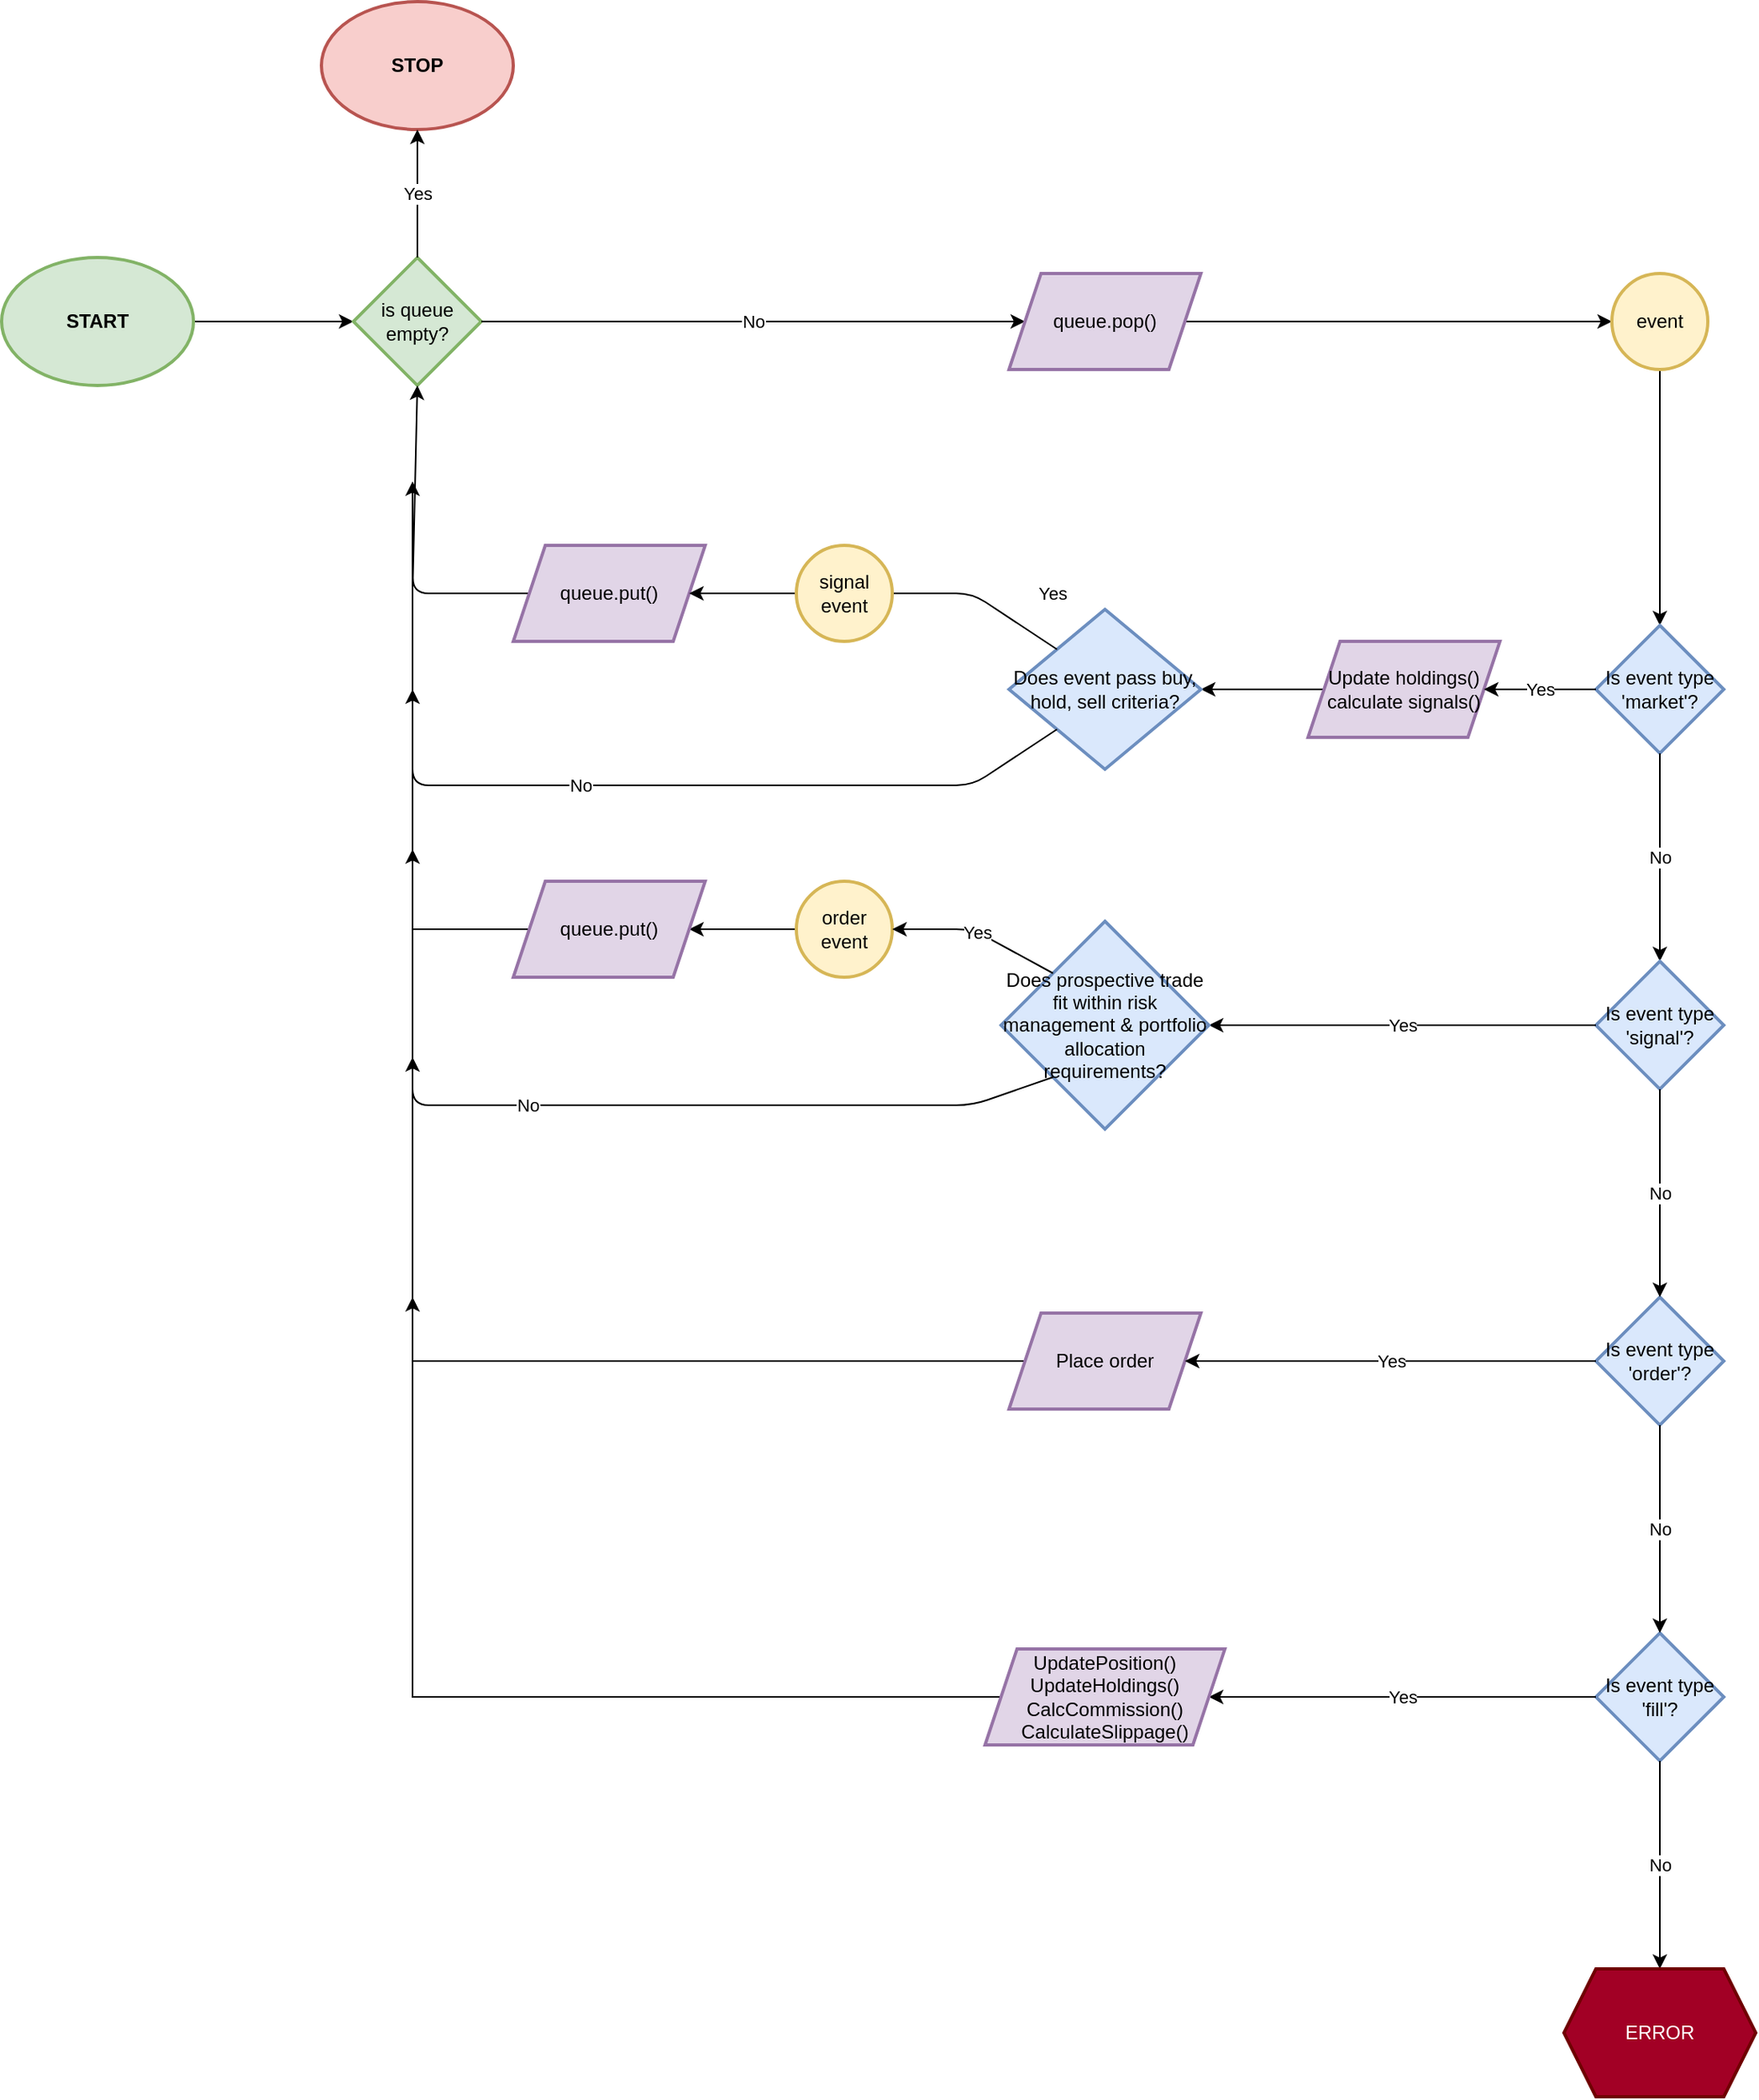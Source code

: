 <mxfile version="14.9.6" type="device"><diagram id="9y8dL75hwCQ9DyZCIXWn" name="Page-1"><mxGraphModel dx="730" dy="1367" grid="1" gridSize="10" guides="1" tooltips="1" connect="1" arrows="1" fold="1" page="1" pageScale="1" pageWidth="850" pageHeight="1100" math="0" shadow="0"><root><mxCell id="0"/><mxCell id="1" parent="0"/><mxCell id="i7H0EtjIDjujisRR2eZE-1" value="" style="edgeStyle=orthogonalEdgeStyle;rounded=0;orthogonalLoop=1;jettySize=auto;html=1;" edge="1" parent="1" source="i7H0EtjIDjujisRR2eZE-2" target="i7H0EtjIDjujisRR2eZE-3"><mxGeometry relative="1" as="geometry"/></mxCell><mxCell id="i7H0EtjIDjujisRR2eZE-2" value="&lt;b&gt;START&lt;/b&gt;&lt;span style=&quot;color: rgba(0 , 0 , 0 , 0) ; font-family: monospace ; font-size: 0px&quot;&gt;%3CmxGraphModel%3E%3Croot%3E%3CmxCell%20id%3D%220%22%2F%3E%3CmxCell%20id%3D%221%22%20parent%3D%220%22%2F%3E%3CmxCell%20id%3D%222%22%20value%3D%22%22%20style%3D%22ellipse%3BwhiteSpace%3Dwrap%3Bhtml%3D1%3BstrokeWidth%3D2%3B%22%20vertex%3D%221%22%20parent%3D%221%22%3E%3CmxGeometry%20x%3D%22350%22%20y%3D%22370%22%20width%3D%22120%22%20height%3D%2280%22%20as%3D%22geometry%22%2F%3E%3C%2FmxCell%3E%3C%2Froot%3E%3C%2FmxGraphModel%3E&lt;/span&gt;&lt;span style=&quot;color: rgba(0 , 0 , 0 , 0) ; font-family: monospace ; font-size: 0px&quot;&gt;%3CmxGraphModel%3E%3Croot%3E%3CmxCell%20id%3D%220%22%2F%3E%3CmxCell%20id%3D%221%22%20parent%3D%220%22%2F%3E%3CmxCell%20id%3D%222%22%20value%3D%22%22%20style%3D%22ellipse%3BwhiteSpace%3Dwrap%3Bhtml%3D1%3BstrokeWidth%3D2%3B%22%20vertex%3D%221%22%20parent%3D%221%22%3E%3CmxGeometry%20x%3D%22350%22%20y%3D%22370%22%20width%3D%22120%22%20height%3D%2280%22%20as%3D%22geometry%22%2F%3E%3C%2FmxCell%3E%3C%2Froot%3E%3C%2FmxGraphModel%3E&lt;/span&gt;" style="ellipse;whiteSpace=wrap;html=1;strokeWidth=2;fillColor=#d5e8d4;strokeColor=#82b366;" vertex="1" parent="1"><mxGeometry x="1070" y="530" width="120" height="80" as="geometry"/></mxCell><mxCell id="i7H0EtjIDjujisRR2eZE-3" value="is queue empty?" style="rhombus;whiteSpace=wrap;html=1;strokeColor=#82b366;strokeWidth=2;fillColor=#d5e8d4;" vertex="1" parent="1"><mxGeometry x="1290" y="530" width="80" height="80" as="geometry"/></mxCell><mxCell id="i7H0EtjIDjujisRR2eZE-4" value="&lt;b&gt;STOP&lt;/b&gt;" style="ellipse;whiteSpace=wrap;html=1;strokeColor=#b85450;strokeWidth=2;fillColor=#f8cecc;" vertex="1" parent="1"><mxGeometry x="1270" y="370" width="120" height="80" as="geometry"/></mxCell><mxCell id="i7H0EtjIDjujisRR2eZE-5" value="" style="endArrow=classic;html=1;entryX=0.5;entryY=1;entryDx=0;entryDy=0;exitX=0.5;exitY=0;exitDx=0;exitDy=0;" edge="1" parent="1" source="i7H0EtjIDjujisRR2eZE-3" target="i7H0EtjIDjujisRR2eZE-4"><mxGeometry relative="1" as="geometry"><mxPoint x="1330" y="510" as="sourcePoint"/><mxPoint x="1397" y="750" as="targetPoint"/></mxGeometry></mxCell><mxCell id="i7H0EtjIDjujisRR2eZE-6" value="Yes" style="edgeLabel;resizable=0;html=1;align=center;verticalAlign=middle;" connectable="0" vertex="1" parent="i7H0EtjIDjujisRR2eZE-5"><mxGeometry relative="1" as="geometry"/></mxCell><mxCell id="i7H0EtjIDjujisRR2eZE-7" value="" style="endArrow=classic;html=1;exitX=1;exitY=0.5;exitDx=0;exitDy=0;entryX=0;entryY=0.5;entryDx=0;entryDy=0;" edge="1" parent="1" source="i7H0EtjIDjujisRR2eZE-3" target="i7H0EtjIDjujisRR2eZE-10"><mxGeometry relative="1" as="geometry"><mxPoint x="1297" y="750" as="sourcePoint"/><mxPoint x="1397" y="750" as="targetPoint"/></mxGeometry></mxCell><mxCell id="i7H0EtjIDjujisRR2eZE-8" value="No" style="edgeLabel;resizable=0;html=1;align=center;verticalAlign=middle;" connectable="0" vertex="1" parent="i7H0EtjIDjujisRR2eZE-7"><mxGeometry relative="1" as="geometry"/></mxCell><mxCell id="i7H0EtjIDjujisRR2eZE-9" value="" style="edgeStyle=orthogonalEdgeStyle;rounded=0;orthogonalLoop=1;jettySize=auto;html=1;" edge="1" parent="1" source="i7H0EtjIDjujisRR2eZE-10" target="i7H0EtjIDjujisRR2eZE-12"><mxGeometry relative="1" as="geometry"/></mxCell><mxCell id="i7H0EtjIDjujisRR2eZE-10" value="queue.pop()" style="shape=parallelogram;perimeter=parallelogramPerimeter;whiteSpace=wrap;html=1;fixedSize=1;strokeWidth=2;fillColor=#e1d5e7;strokeColor=#9673a6;" vertex="1" parent="1"><mxGeometry x="1700" y="540" width="120" height="60" as="geometry"/></mxCell><mxCell id="i7H0EtjIDjujisRR2eZE-11" value="" style="edgeStyle=orthogonalEdgeStyle;rounded=0;orthogonalLoop=1;jettySize=auto;html=1;" edge="1" parent="1" source="i7H0EtjIDjujisRR2eZE-12" target="i7H0EtjIDjujisRR2eZE-13"><mxGeometry relative="1" as="geometry"/></mxCell><mxCell id="i7H0EtjIDjujisRR2eZE-12" value="event" style="ellipse;whiteSpace=wrap;html=1;strokeColor=#d6b656;strokeWidth=2;fillColor=#fff2cc;" vertex="1" parent="1"><mxGeometry x="2077" y="540" width="60" height="60" as="geometry"/></mxCell><mxCell id="i7H0EtjIDjujisRR2eZE-13" value="Is event type 'market'?" style="rhombus;whiteSpace=wrap;html=1;strokeColor=#6c8ebf;strokeWidth=2;fillColor=#dae8fc;" vertex="1" parent="1"><mxGeometry x="2067" y="760" width="80" height="80" as="geometry"/></mxCell><mxCell id="i7H0EtjIDjujisRR2eZE-14" value="" style="edgeStyle=orthogonalEdgeStyle;rounded=0;orthogonalLoop=1;jettySize=auto;html=1;" edge="1" parent="1" source="i7H0EtjIDjujisRR2eZE-15" target="i7H0EtjIDjujisRR2eZE-16"><mxGeometry relative="1" as="geometry"/></mxCell><mxCell id="i7H0EtjIDjujisRR2eZE-15" value="Update holdings()&lt;br&gt;calculate signals()" style="shape=parallelogram;perimeter=parallelogramPerimeter;whiteSpace=wrap;html=1;fixedSize=1;strokeColor=#9673a6;strokeWidth=2;fillColor=#e1d5e7;" vertex="1" parent="1"><mxGeometry x="1887" y="770" width="120" height="60" as="geometry"/></mxCell><mxCell id="i7H0EtjIDjujisRR2eZE-16" value="Does event pass buy, hold, sell criteria?" style="rhombus;whiteSpace=wrap;html=1;strokeColor=#6c8ebf;strokeWidth=2;fillColor=#dae8fc;" vertex="1" parent="1"><mxGeometry x="1700" y="750" width="120" height="100" as="geometry"/></mxCell><mxCell id="i7H0EtjIDjujisRR2eZE-17" value="" style="endArrow=classic;html=1;exitX=0;exitY=0.5;exitDx=0;exitDy=0;entryX=0.5;entryY=1;entryDx=0;entryDy=0;" edge="1" parent="1" source="i7H0EtjIDjujisRR2eZE-20" target="i7H0EtjIDjujisRR2eZE-3"><mxGeometry relative="1" as="geometry"><mxPoint x="1437" y="720" as="sourcePoint"/><mxPoint x="1087" y="740" as="targetPoint"/><Array as="points"><mxPoint x="1327" y="740"/></Array></mxGeometry></mxCell><mxCell id="i7H0EtjIDjujisRR2eZE-18" value="" style="endArrow=classic;html=1;exitX=0;exitY=1;exitDx=0;exitDy=0;" edge="1" parent="1" source="i7H0EtjIDjujisRR2eZE-16"><mxGeometry relative="1" as="geometry"><mxPoint x="1687" y="760" as="sourcePoint"/><mxPoint x="1327" y="670" as="targetPoint"/><Array as="points"><mxPoint x="1677" y="860"/><mxPoint x="1327" y="860"/></Array></mxGeometry></mxCell><mxCell id="i7H0EtjIDjujisRR2eZE-19" value="No" style="edgeLabel;resizable=0;html=1;align=center;verticalAlign=middle;" connectable="0" vertex="1" parent="i7H0EtjIDjujisRR2eZE-18"><mxGeometry relative="1" as="geometry"><mxPoint x="-7" as="offset"/></mxGeometry></mxCell><mxCell id="i7H0EtjIDjujisRR2eZE-20" value="queue.put()" style="shape=parallelogram;perimeter=parallelogramPerimeter;whiteSpace=wrap;html=1;fixedSize=1;strokeWidth=2;fillColor=#e1d5e7;strokeColor=#9673a6;" vertex="1" parent="1"><mxGeometry x="1390" y="710" width="120" height="60" as="geometry"/></mxCell><mxCell id="i7H0EtjIDjujisRR2eZE-21" value="" style="endArrow=classic;html=1;exitX=0;exitY=0;exitDx=0;exitDy=0;entryX=1;entryY=0.5;entryDx=0;entryDy=0;" edge="1" parent="1" source="i7H0EtjIDjujisRR2eZE-16" target="i7H0EtjIDjujisRR2eZE-20"><mxGeometry relative="1" as="geometry"><mxPoint x="1580" y="775" as="sourcePoint"/><mxPoint x="1087" y="740" as="targetPoint"/><Array as="points"><mxPoint x="1677" y="740"/></Array></mxGeometry></mxCell><mxCell id="i7H0EtjIDjujisRR2eZE-22" value="Yes" style="edgeLabel;resizable=0;html=1;align=center;verticalAlign=middle;" connectable="0" vertex="1" parent="i7H0EtjIDjujisRR2eZE-21"><mxGeometry relative="1" as="geometry"><mxPoint x="107.07" as="offset"/></mxGeometry></mxCell><mxCell id="i7H0EtjIDjujisRR2eZE-23" value="signal&lt;br&gt;event" style="ellipse;whiteSpace=wrap;html=1;strokeColor=#d6b656;strokeWidth=2;fillColor=#fff2cc;" vertex="1" parent="1"><mxGeometry x="1567" y="710" width="60" height="60" as="geometry"/></mxCell><mxCell id="i7H0EtjIDjujisRR2eZE-24" value="" style="endArrow=classic;html=1;exitX=0;exitY=0.5;exitDx=0;exitDy=0;entryX=1;entryY=0.5;entryDx=0;entryDy=0;" edge="1" parent="1" source="i7H0EtjIDjujisRR2eZE-13" target="i7H0EtjIDjujisRR2eZE-15"><mxGeometry relative="1" as="geometry"><mxPoint x="1937" y="820" as="sourcePoint"/><mxPoint x="2037" y="820" as="targetPoint"/></mxGeometry></mxCell><mxCell id="i7H0EtjIDjujisRR2eZE-25" value="Yes" style="edgeLabel;resizable=0;html=1;align=center;verticalAlign=middle;" connectable="0" vertex="1" parent="i7H0EtjIDjujisRR2eZE-24"><mxGeometry relative="1" as="geometry"/></mxCell><mxCell id="i7H0EtjIDjujisRR2eZE-26" value="" style="endArrow=classic;html=1;exitX=0.5;exitY=1;exitDx=0;exitDy=0;entryX=0.5;entryY=0;entryDx=0;entryDy=0;" edge="1" parent="1" source="i7H0EtjIDjujisRR2eZE-13" target="i7H0EtjIDjujisRR2eZE-28"><mxGeometry relative="1" as="geometry"><mxPoint x="1977" y="820" as="sourcePoint"/><mxPoint x="2107" y="880" as="targetPoint"/></mxGeometry></mxCell><mxCell id="i7H0EtjIDjujisRR2eZE-27" value="No" style="edgeLabel;resizable=0;html=1;align=center;verticalAlign=middle;" connectable="0" vertex="1" parent="i7H0EtjIDjujisRR2eZE-26"><mxGeometry relative="1" as="geometry"/></mxCell><mxCell id="i7H0EtjIDjujisRR2eZE-28" value="Is event type 'signal'?" style="rhombus;whiteSpace=wrap;html=1;strokeColor=#6c8ebf;strokeWidth=2;fillColor=#dae8fc;" vertex="1" parent="1"><mxGeometry x="2067" y="970" width="80" height="80" as="geometry"/></mxCell><mxCell id="i7H0EtjIDjujisRR2eZE-29" value="Is event type 'order'?" style="rhombus;whiteSpace=wrap;html=1;strokeColor=#6c8ebf;strokeWidth=2;fillColor=#dae8fc;" vertex="1" parent="1"><mxGeometry x="2067" y="1180" width="80" height="80" as="geometry"/></mxCell><mxCell id="i7H0EtjIDjujisRR2eZE-30" value="Is event type 'fill'?" style="rhombus;whiteSpace=wrap;html=1;strokeColor=#6c8ebf;strokeWidth=2;fillColor=#dae8fc;" vertex="1" parent="1"><mxGeometry x="2067" y="1390" width="80" height="80" as="geometry"/></mxCell><mxCell id="i7H0EtjIDjujisRR2eZE-31" value="" style="endArrow=classic;html=1;exitX=0.5;exitY=1;exitDx=0;exitDy=0;entryX=0.5;entryY=0;entryDx=0;entryDy=0;" edge="1" parent="1" source="i7H0EtjIDjujisRR2eZE-28" target="i7H0EtjIDjujisRR2eZE-29"><mxGeometry relative="1" as="geometry"><mxPoint x="2137" y="1070" as="sourcePoint"/><mxPoint x="2097" y="1090" as="targetPoint"/></mxGeometry></mxCell><mxCell id="i7H0EtjIDjujisRR2eZE-32" value="No" style="edgeLabel;resizable=0;html=1;align=center;verticalAlign=middle;" connectable="0" vertex="1" parent="i7H0EtjIDjujisRR2eZE-31"><mxGeometry relative="1" as="geometry"/></mxCell><mxCell id="i7H0EtjIDjujisRR2eZE-33" value="" style="endArrow=classic;html=1;exitX=0.5;exitY=1;exitDx=0;exitDy=0;entryX=0.5;entryY=0;entryDx=0;entryDy=0;" edge="1" parent="1" source="i7H0EtjIDjujisRR2eZE-29" target="i7H0EtjIDjujisRR2eZE-30"><mxGeometry relative="1" as="geometry"><mxPoint x="2167" y="1320" as="sourcePoint"/><mxPoint x="2167" y="1380" as="targetPoint"/></mxGeometry></mxCell><mxCell id="i7H0EtjIDjujisRR2eZE-34" value="No" style="edgeLabel;resizable=0;html=1;align=center;verticalAlign=middle;" connectable="0" vertex="1" parent="i7H0EtjIDjujisRR2eZE-33"><mxGeometry relative="1" as="geometry"/></mxCell><mxCell id="i7H0EtjIDjujisRR2eZE-35" value="" style="endArrow=classic;html=1;entryX=0.5;entryY=0;entryDx=0;entryDy=0;exitX=0.5;exitY=1;exitDx=0;exitDy=0;" edge="1" parent="1" source="i7H0EtjIDjujisRR2eZE-30" target="i7H0EtjIDjujisRR2eZE-37"><mxGeometry relative="1" as="geometry"><mxPoint x="2117" y="1490" as="sourcePoint"/><mxPoint x="2106.58" y="1530" as="targetPoint"/></mxGeometry></mxCell><mxCell id="i7H0EtjIDjujisRR2eZE-36" value="No" style="edgeLabel;resizable=0;html=1;align=center;verticalAlign=middle;" connectable="0" vertex="1" parent="i7H0EtjIDjujisRR2eZE-35"><mxGeometry relative="1" as="geometry"/></mxCell><mxCell id="i7H0EtjIDjujisRR2eZE-37" value="ERROR" style="shape=hexagon;perimeter=hexagonPerimeter2;whiteSpace=wrap;html=1;fixedSize=1;strokeWidth=2;fillColor=#a20025;strokeColor=#6F0000;fontColor=#ffffff;" vertex="1" parent="1"><mxGeometry x="2047" y="1600" width="120" height="80" as="geometry"/></mxCell><mxCell id="i7H0EtjIDjujisRR2eZE-38" value="" style="endArrow=classic;html=1;exitX=0;exitY=0.5;exitDx=0;exitDy=0;entryX=1;entryY=0.5;entryDx=0;entryDy=0;" edge="1" parent="1" source="i7H0EtjIDjujisRR2eZE-28" target="i7H0EtjIDjujisRR2eZE-40"><mxGeometry relative="1" as="geometry"><mxPoint x="2037" y="810" as="sourcePoint"/><mxPoint x="1977" y="1010" as="targetPoint"/></mxGeometry></mxCell><mxCell id="i7H0EtjIDjujisRR2eZE-39" value="Yes" style="edgeLabel;resizable=0;html=1;align=center;verticalAlign=middle;" connectable="0" vertex="1" parent="i7H0EtjIDjujisRR2eZE-38"><mxGeometry relative="1" as="geometry"/></mxCell><mxCell id="i7H0EtjIDjujisRR2eZE-40" value="&lt;span&gt;Does prospective trade fit within risk management &amp;amp; portfolio allocation requirements?&lt;/span&gt;" style="rhombus;whiteSpace=wrap;html=1;strokeWidth=2;fillColor=#dae8fc;strokeColor=#6c8ebf;" vertex="1" parent="1"><mxGeometry x="1695" y="945" width="130" height="130" as="geometry"/></mxCell><mxCell id="i7H0EtjIDjujisRR2eZE-41" value="" style="endArrow=classic;html=1;exitX=0;exitY=1;exitDx=0;exitDy=0;" edge="1" parent="1" source="i7H0EtjIDjujisRR2eZE-40"><mxGeometry relative="1" as="geometry"><mxPoint x="1477" y="1020" as="sourcePoint"/><mxPoint x="1327" y="800" as="targetPoint"/><Array as="points"><mxPoint x="1677" y="1060"/><mxPoint x="1327" y="1060"/></Array></mxGeometry></mxCell><mxCell id="i7H0EtjIDjujisRR2eZE-42" value="No" style="edgeLabel;resizable=0;html=1;align=center;verticalAlign=middle;" connectable="0" vertex="1" parent="i7H0EtjIDjujisRR2eZE-41"><mxGeometry relative="1" as="geometry"/></mxCell><mxCell id="i7H0EtjIDjujisRR2eZE-43" value="" style="endArrow=classic;html=1;exitX=0;exitY=0.5;exitDx=0;exitDy=0;entryX=1;entryY=0.5;entryDx=0;entryDy=0;" edge="1" parent="1" source="i7H0EtjIDjujisRR2eZE-46" target="i7H0EtjIDjujisRR2eZE-45"><mxGeometry relative="1" as="geometry"><mxPoint x="1832.5" y="1052.5" as="sourcePoint"/><mxPoint x="1557" y="950" as="targetPoint"/></mxGeometry></mxCell><mxCell id="i7H0EtjIDjujisRR2eZE-44" value="" style="edgeStyle=orthogonalEdgeStyle;rounded=0;orthogonalLoop=1;jettySize=auto;html=1;" edge="1" parent="1" source="i7H0EtjIDjujisRR2eZE-45"><mxGeometry relative="1" as="geometry"><mxPoint x="1327" y="900" as="targetPoint"/><Array as="points"><mxPoint x="1327" y="950"/></Array></mxGeometry></mxCell><mxCell id="i7H0EtjIDjujisRR2eZE-45" value="queue.put()" style="shape=parallelogram;perimeter=parallelogramPerimeter;whiteSpace=wrap;html=1;fixedSize=1;strokeWidth=2;fillColor=#e1d5e7;strokeColor=#9673a6;" vertex="1" parent="1"><mxGeometry x="1390" y="920" width="120" height="60" as="geometry"/></mxCell><mxCell id="i7H0EtjIDjujisRR2eZE-46" value="order&lt;br&gt;event" style="ellipse;whiteSpace=wrap;html=1;strokeColor=#d6b656;strokeWidth=2;fillColor=#fff2cc;" vertex="1" parent="1"><mxGeometry x="1567" y="920" width="60" height="60" as="geometry"/></mxCell><mxCell id="i7H0EtjIDjujisRR2eZE-47" value="" style="endArrow=classic;html=1;exitX=0;exitY=0;exitDx=0;exitDy=0;" edge="1" parent="1" source="i7H0EtjIDjujisRR2eZE-40" target="i7H0EtjIDjujisRR2eZE-46"><mxGeometry relative="1" as="geometry"><mxPoint x="1852.5" y="977.5" as="sourcePoint"/><mxPoint x="1587" y="950" as="targetPoint"/><Array as="points"><mxPoint x="1677" y="950"/></Array></mxGeometry></mxCell><mxCell id="i7H0EtjIDjujisRR2eZE-48" value="Yes" style="edgeLabel;resizable=0;html=1;align=center;verticalAlign=middle;" connectable="0" vertex="1" parent="i7H0EtjIDjujisRR2eZE-47"><mxGeometry relative="1" as="geometry"/></mxCell><mxCell id="i7H0EtjIDjujisRR2eZE-49" value="" style="edgeStyle=orthogonalEdgeStyle;rounded=0;orthogonalLoop=1;jettySize=auto;html=1;" edge="1" parent="1" source="i7H0EtjIDjujisRR2eZE-50"><mxGeometry relative="1" as="geometry"><mxPoint x="1327" y="1030" as="targetPoint"/><Array as="points"><mxPoint x="1327" y="1220"/></Array></mxGeometry></mxCell><mxCell id="i7H0EtjIDjujisRR2eZE-50" value="Place order" style="shape=parallelogram;perimeter=parallelogramPerimeter;whiteSpace=wrap;html=1;fixedSize=1;strokeColor=#9673a6;strokeWidth=2;fillColor=#e1d5e7;" vertex="1" parent="1"><mxGeometry x="1700" y="1190" width="120" height="60" as="geometry"/></mxCell><mxCell id="i7H0EtjIDjujisRR2eZE-51" value="" style="endArrow=classic;html=1;exitX=0;exitY=0.5;exitDx=0;exitDy=0;entryX=1;entryY=0.5;entryDx=0;entryDy=0;" edge="1" parent="1" source="i7H0EtjIDjujisRR2eZE-29" target="i7H0EtjIDjujisRR2eZE-50"><mxGeometry relative="1" as="geometry"><mxPoint x="2037" y="1020" as="sourcePoint"/><mxPoint x="1835" y="1020" as="targetPoint"/></mxGeometry></mxCell><mxCell id="i7H0EtjIDjujisRR2eZE-52" value="Yes" style="edgeLabel;resizable=0;html=1;align=center;verticalAlign=middle;" connectable="0" vertex="1" parent="i7H0EtjIDjujisRR2eZE-51"><mxGeometry relative="1" as="geometry"/></mxCell><mxCell id="i7H0EtjIDjujisRR2eZE-53" value="" style="endArrow=classic;html=1;exitX=0;exitY=0.5;exitDx=0;exitDy=0;entryX=1;entryY=0.5;entryDx=0;entryDy=0;" edge="1" parent="1" source="i7H0EtjIDjujisRR2eZE-30" target="i7H0EtjIDjujisRR2eZE-56"><mxGeometry relative="1" as="geometry"><mxPoint x="2037" y="1230" as="sourcePoint"/><mxPoint x="1820" y="1230" as="targetPoint"/></mxGeometry></mxCell><mxCell id="i7H0EtjIDjujisRR2eZE-54" value="Yes" style="edgeLabel;resizable=0;html=1;align=center;verticalAlign=middle;" connectable="0" vertex="1" parent="i7H0EtjIDjujisRR2eZE-53"><mxGeometry relative="1" as="geometry"/></mxCell><mxCell id="i7H0EtjIDjujisRR2eZE-55" value="" style="edgeStyle=orthogonalEdgeStyle;rounded=0;orthogonalLoop=1;jettySize=auto;html=1;" edge="1" parent="1" source="i7H0EtjIDjujisRR2eZE-56"><mxGeometry relative="1" as="geometry"><mxPoint x="1327" y="1180" as="targetPoint"/><Array as="points"><mxPoint x="1327" y="1430"/></Array></mxGeometry></mxCell><mxCell id="i7H0EtjIDjujisRR2eZE-56" value="UpdatePosition()&lt;br&gt;UpdateHoldings()&lt;br&gt;CalcCommission()&lt;br&gt;CalculateSlippage()" style="shape=parallelogram;perimeter=parallelogramPerimeter;whiteSpace=wrap;html=1;fixedSize=1;strokeWidth=2;fillColor=#e1d5e7;strokeColor=#9673a6;" vertex="1" parent="1"><mxGeometry x="1685" y="1400" width="150" height="60" as="geometry"/></mxCell></root></mxGraphModel></diagram></mxfile>